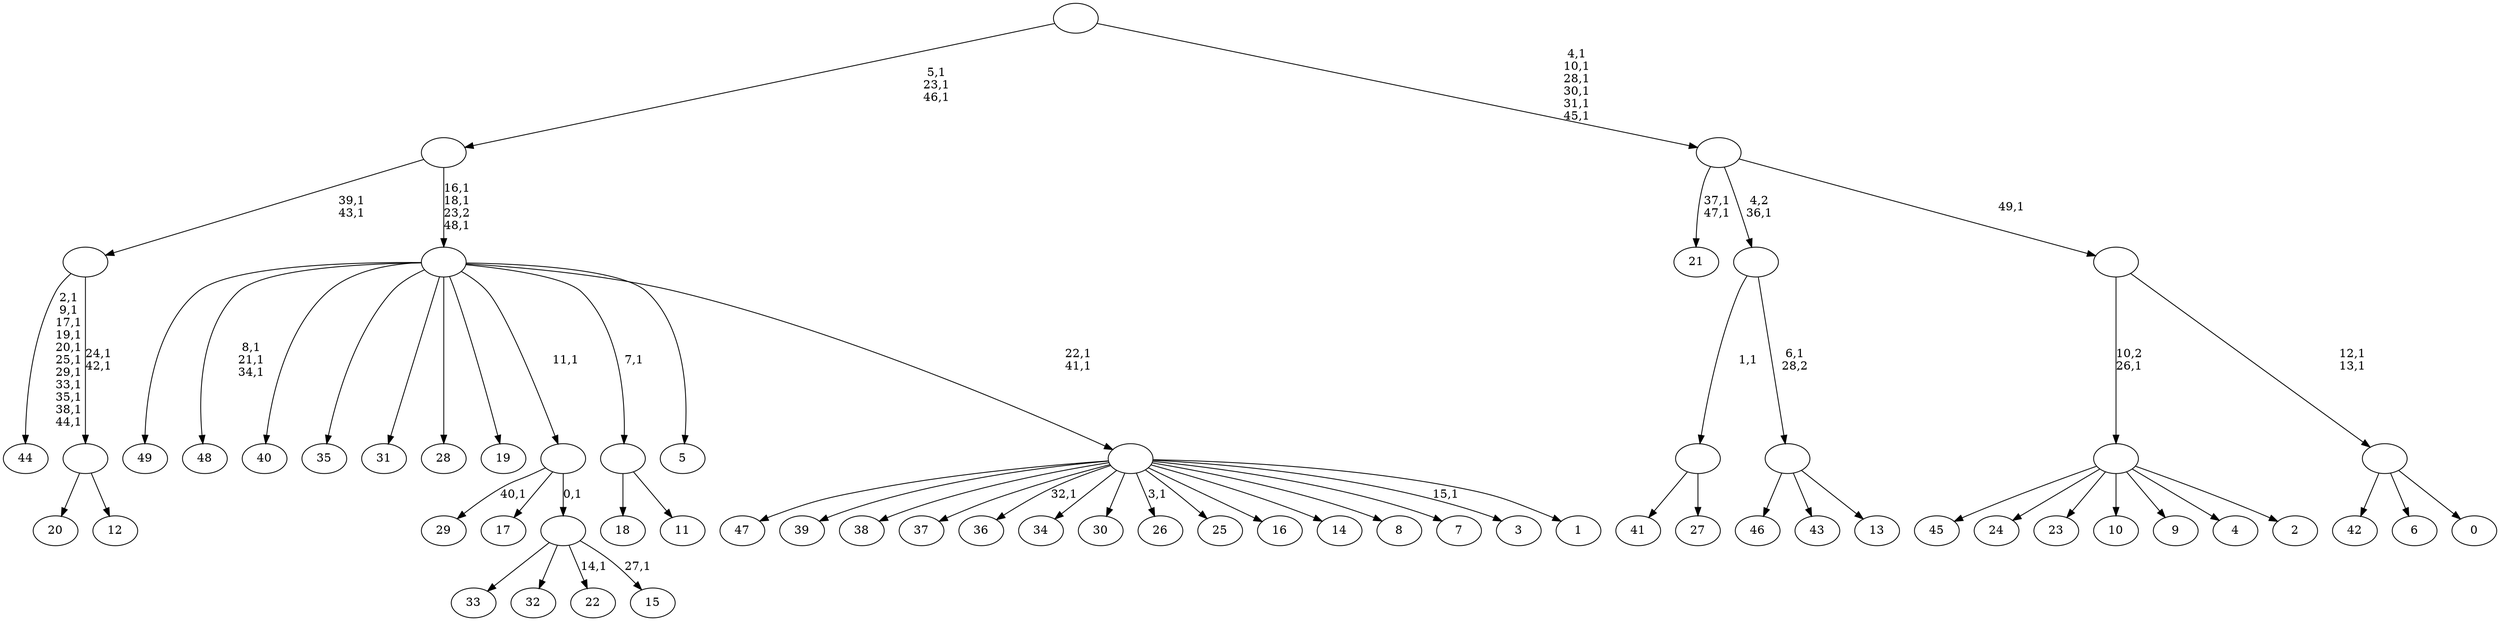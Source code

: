 digraph T {
	100 [label="49"]
	99 [label="48"]
	95 [label="47"]
	94 [label="46"]
	93 [label="45"]
	92 [label="44"]
	80 [label="43"]
	79 [label="42"]
	78 [label="41"]
	77 [label="40"]
	76 [label="39"]
	75 [label="38"]
	74 [label="37"]
	73 [label="36"]
	71 [label="35"]
	70 [label="34"]
	69 [label="33"]
	68 [label="32"]
	67 [label="31"]
	66 [label="30"]
	65 [label="29"]
	63 [label="28"]
	62 [label="27"]
	61 [label=""]
	60 [label="26"]
	58 [label="25"]
	57 [label="24"]
	56 [label="23"]
	55 [label="22"]
	53 [label="21"]
	50 [label="20"]
	49 [label="19"]
	48 [label="18"]
	47 [label="17"]
	46 [label="16"]
	45 [label="15"]
	43 [label=""]
	42 [label=""]
	41 [label="14"]
	40 [label="13"]
	39 [label=""]
	38 [label=""]
	37 [label="12"]
	36 [label=""]
	34 [label=""]
	32 [label="11"]
	31 [label=""]
	30 [label="10"]
	29 [label="9"]
	28 [label="8"]
	27 [label="7"]
	26 [label="6"]
	25 [label="5"]
	24 [label="4"]
	23 [label="3"]
	21 [label="2"]
	20 [label=""]
	19 [label="1"]
	18 [label=""]
	16 [label=""]
	13 [label=""]
	10 [label="0"]
	9 [label=""]
	7 [label=""]
	6 [label=""]
	0 [label=""]
	61 -> 78 [label=""]
	61 -> 62 [label=""]
	43 -> 45 [label="27,1"]
	43 -> 55 [label="14,1"]
	43 -> 69 [label=""]
	43 -> 68 [label=""]
	42 -> 65 [label="40,1"]
	42 -> 47 [label=""]
	42 -> 43 [label="0,1"]
	39 -> 94 [label=""]
	39 -> 80 [label=""]
	39 -> 40 [label=""]
	38 -> 61 [label="1,1"]
	38 -> 39 [label="6,1\n28,2"]
	36 -> 50 [label=""]
	36 -> 37 [label=""]
	34 -> 36 [label="24,1\n42,1"]
	34 -> 92 [label="2,1\n9,1\n17,1\n19,1\n20,1\n25,1\n29,1\n33,1\n35,1\n38,1\n44,1"]
	31 -> 48 [label=""]
	31 -> 32 [label=""]
	20 -> 93 [label=""]
	20 -> 57 [label=""]
	20 -> 56 [label=""]
	20 -> 30 [label=""]
	20 -> 29 [label=""]
	20 -> 24 [label=""]
	20 -> 21 [label=""]
	18 -> 23 [label="15,1"]
	18 -> 60 [label="3,1"]
	18 -> 73 [label="32,1"]
	18 -> 95 [label=""]
	18 -> 76 [label=""]
	18 -> 75 [label=""]
	18 -> 74 [label=""]
	18 -> 70 [label=""]
	18 -> 66 [label=""]
	18 -> 58 [label=""]
	18 -> 46 [label=""]
	18 -> 41 [label=""]
	18 -> 28 [label=""]
	18 -> 27 [label=""]
	18 -> 19 [label=""]
	16 -> 18 [label="22,1\n41,1"]
	16 -> 99 [label="8,1\n21,1\n34,1"]
	16 -> 100 [label=""]
	16 -> 77 [label=""]
	16 -> 71 [label=""]
	16 -> 67 [label=""]
	16 -> 63 [label=""]
	16 -> 49 [label=""]
	16 -> 42 [label="11,1"]
	16 -> 31 [label="7,1"]
	16 -> 25 [label=""]
	13 -> 16 [label="16,1\n18,1\n23,2\n48,1"]
	13 -> 34 [label="39,1\n43,1"]
	9 -> 79 [label=""]
	9 -> 26 [label=""]
	9 -> 10 [label=""]
	7 -> 9 [label="12,1\n13,1"]
	7 -> 20 [label="10,2\n26,1"]
	6 -> 53 [label="37,1\n47,1"]
	6 -> 38 [label="4,2\n36,1"]
	6 -> 7 [label="49,1"]
	0 -> 6 [label="4,1\n10,1\n28,1\n30,1\n31,1\n45,1"]
	0 -> 13 [label="5,1\n23,1\n46,1"]
}
